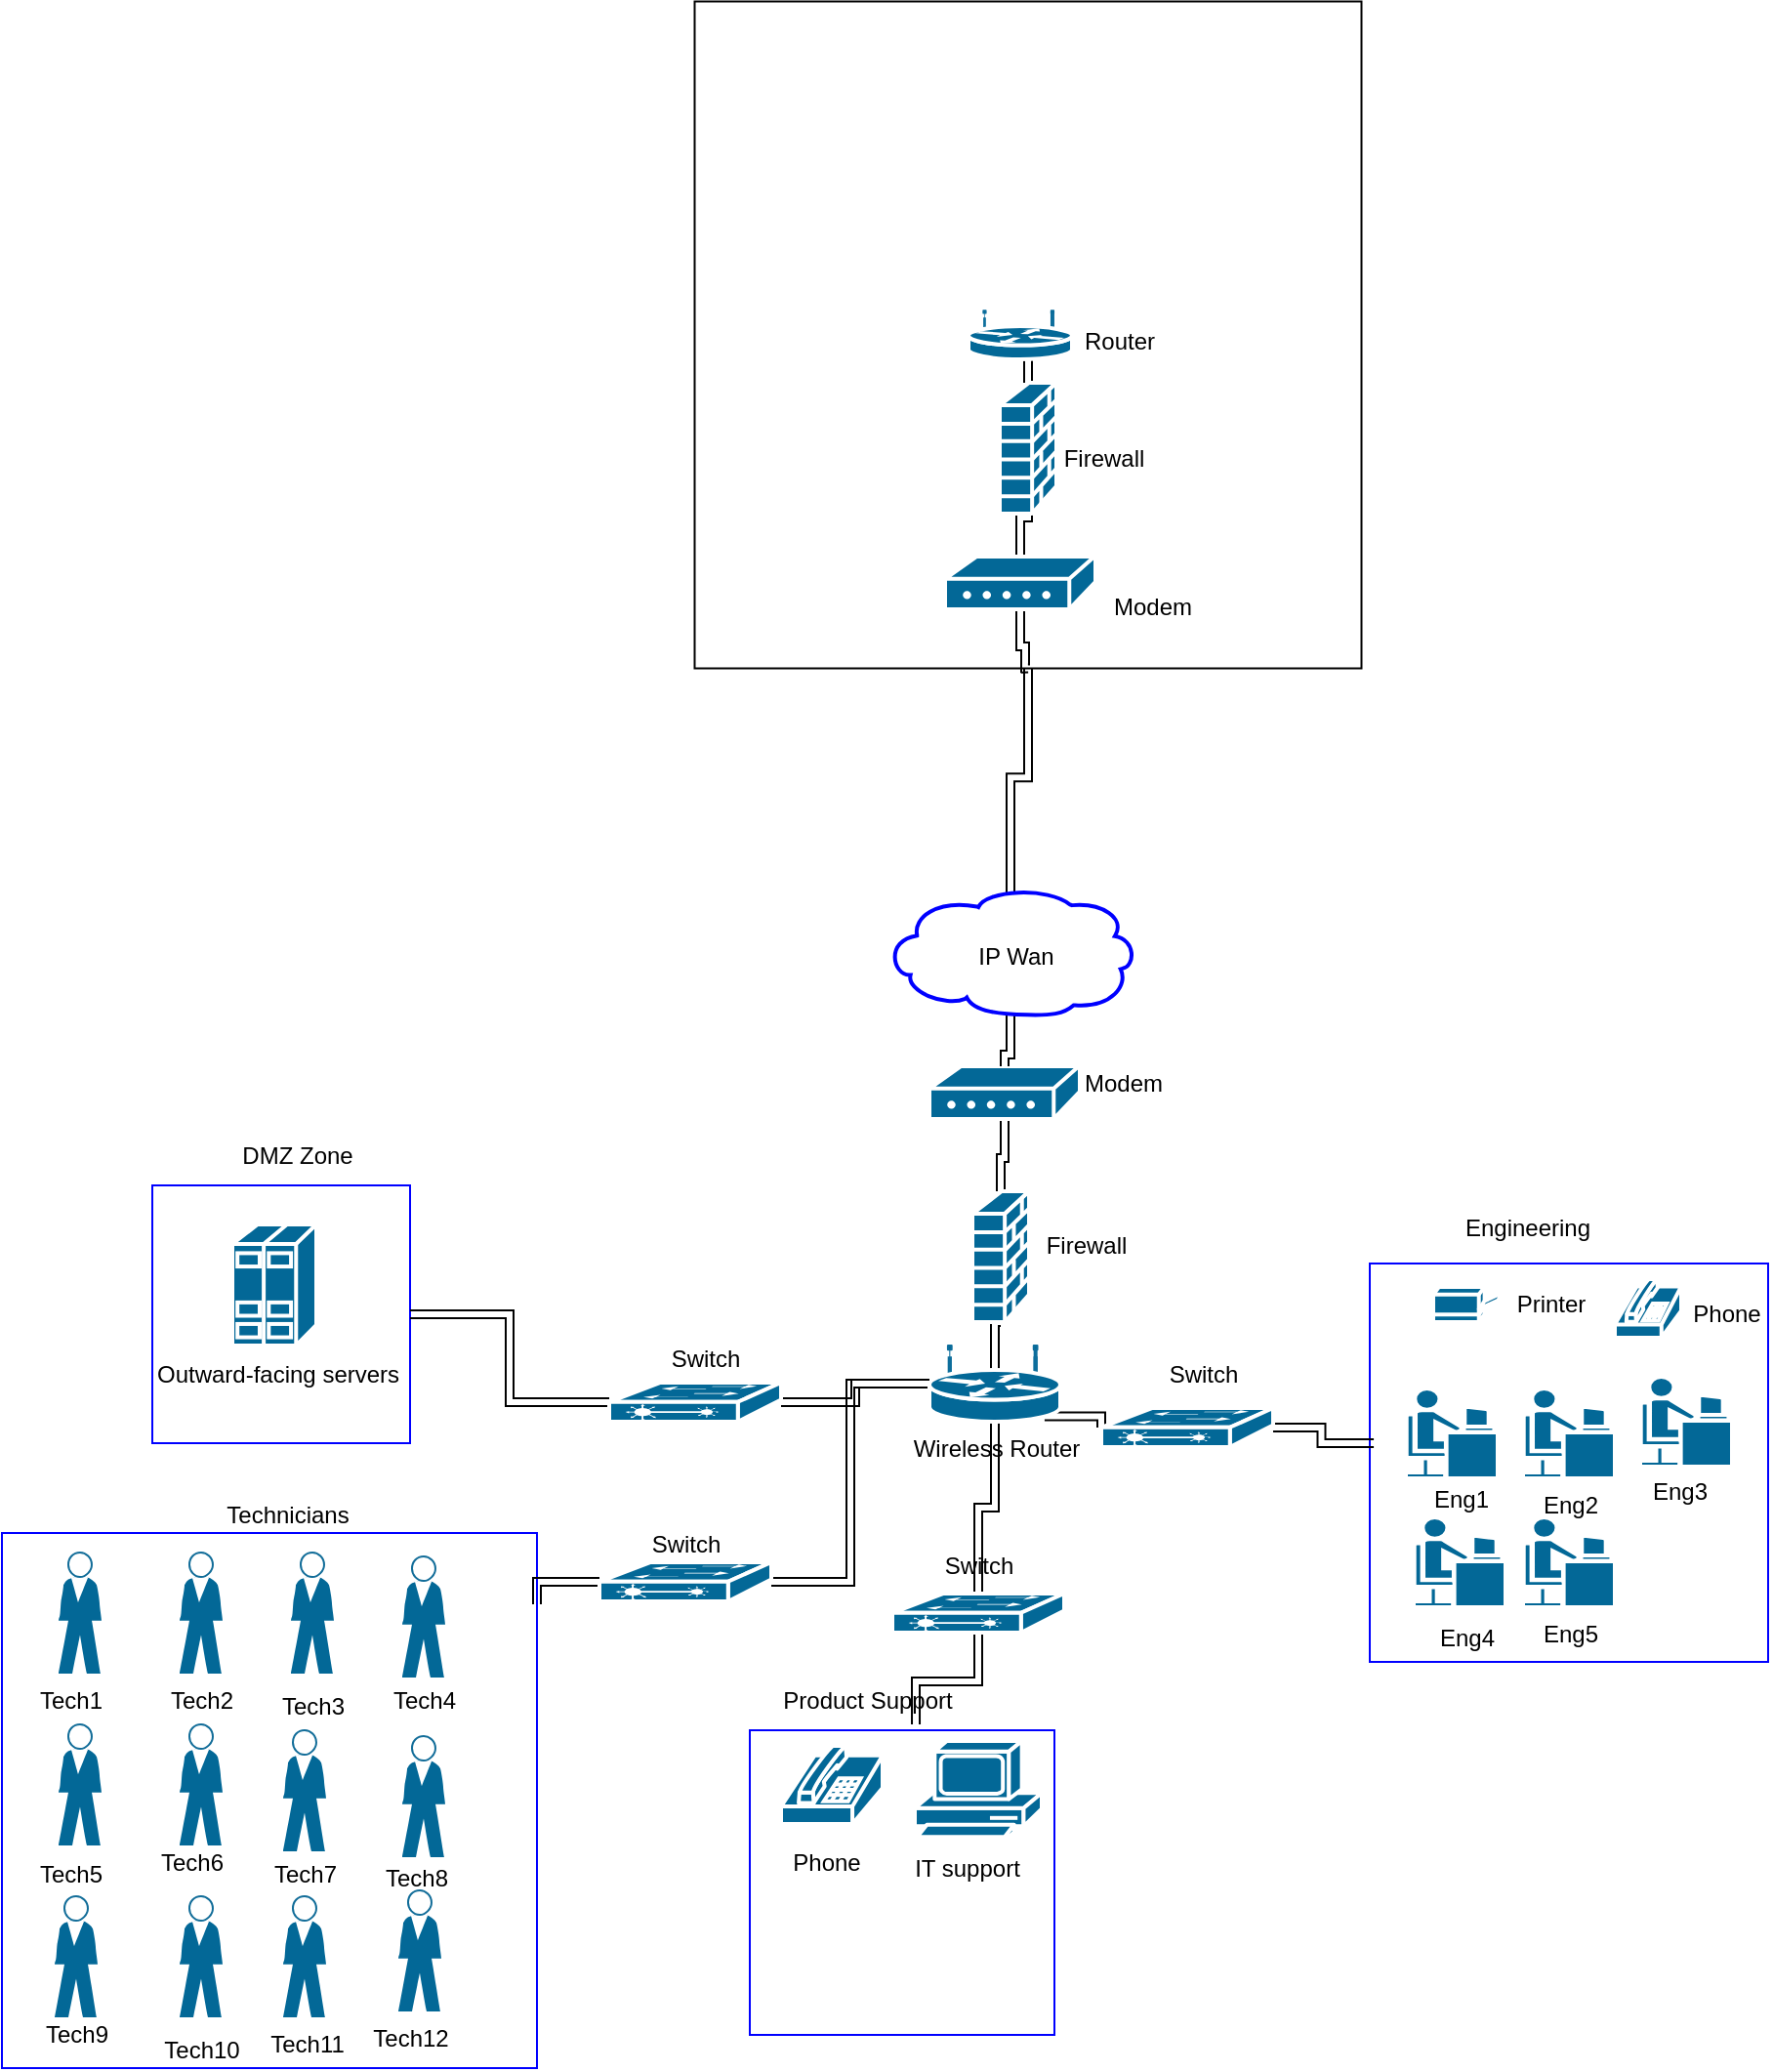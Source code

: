 <mxfile version="16.5.6" type="github">
  <diagram name="Page-1" id="822b0af5-4adb-64df-f703-e8dfc1f81529">
    <mxGraphModel dx="1422" dy="1602" grid="0" gridSize="10" guides="1" tooltips="1" connect="1" arrows="1" fold="1" page="1" pageScale="1" pageWidth="1100" pageHeight="850" background="#FFFFFF" math="0" shadow="0">
      <root>
        <mxCell id="0" />
        <mxCell id="1" parent="0" />
        <mxCell id="Qnpx0YM1eBkaxArskoUB-52" value="" style="whiteSpace=wrap;html=1;aspect=fixed;strokeColor=#0000FF;fillColor=none;" parent="1" vertex="1">
          <mxGeometry x="10" y="410" width="274" height="274" as="geometry" />
        </mxCell>
        <mxCell id="Qnpx0YM1eBkaxArskoUB-7" style="edgeStyle=orthogonalEdgeStyle;shape=link;rounded=0;orthogonalLoop=1;jettySize=auto;html=1;exitX=0.5;exitY=1;exitDx=0;exitDy=0;exitPerimeter=0;" parent="1" source="Qnpx0YM1eBkaxArskoUB-1" target="Qnpx0YM1eBkaxArskoUB-6" edge="1">
          <mxGeometry relative="1" as="geometry" />
        </mxCell>
        <mxCell id="Qnpx0YM1eBkaxArskoUB-1" value="" style="shape=mxgraph.cisco.modems_and_phones.modem;sketch=0;html=1;pointerEvents=1;dashed=0;fillColor=#036897;strokeColor=#ffffff;strokeWidth=2;verticalLabelPosition=bottom;verticalAlign=top;align=center;outlineConnect=0;" parent="1" vertex="1">
          <mxGeometry x="485" y="171" width="77" height="27" as="geometry" />
        </mxCell>
        <mxCell id="Qnpx0YM1eBkaxArskoUB-2" value="Modem" style="text;html=1;align=center;verticalAlign=middle;resizable=0;points=[];autosize=1;strokeColor=none;fillColor=none;" parent="1" vertex="1">
          <mxGeometry x="558" y="171" width="51" height="18" as="geometry" />
        </mxCell>
        <mxCell id="Qnpx0YM1eBkaxArskoUB-5" style="edgeStyle=orthogonalEdgeStyle;rounded=0;orthogonalLoop=1;jettySize=auto;html=1;exitX=0.5;exitY=0.99;exitDx=0;exitDy=0;exitPerimeter=0;shape=link;" parent="1" source="Qnpx0YM1eBkaxArskoUB-3" target="Qnpx0YM1eBkaxArskoUB-1" edge="1">
          <mxGeometry relative="1" as="geometry" />
        </mxCell>
        <mxCell id="FPMq1teg2R8zlo5m5HSd-8" style="edgeStyle=orthogonalEdgeStyle;rounded=0;orthogonalLoop=1;jettySize=auto;html=1;exitX=0.5;exitY=0.05;exitDx=0;exitDy=0;exitPerimeter=0;entryX=0.5;entryY=1;entryDx=0;entryDy=0;shape=link;" edge="1" parent="1" source="Qnpx0YM1eBkaxArskoUB-3" target="FPMq1teg2R8zlo5m5HSd-7">
          <mxGeometry relative="1" as="geometry" />
        </mxCell>
        <mxCell id="Qnpx0YM1eBkaxArskoUB-3" value="" style="shape=mxgraph.cisco.storage.cloud;sketch=0;html=1;pointerEvents=1;dashed=0;fillColor=none;strokeColor=#0000FF;strokeWidth=2;verticalLabelPosition=bottom;verticalAlign=top;align=center;outlineConnect=0;" parent="1" vertex="1">
          <mxGeometry x="462" y="79" width="129" height="66" as="geometry" />
        </mxCell>
        <mxCell id="Qnpx0YM1eBkaxArskoUB-4" value="IP Wan" style="text;html=1;align=center;verticalAlign=middle;resizable=0;points=[];autosize=1;strokeColor=none;fillColor=none;" parent="1" vertex="1">
          <mxGeometry x="504" y="106" width="49" height="18" as="geometry" />
        </mxCell>
        <mxCell id="Qnpx0YM1eBkaxArskoUB-10" style="edgeStyle=orthogonalEdgeStyle;shape=link;rounded=0;orthogonalLoop=1;jettySize=auto;html=1;exitX=0.5;exitY=1;exitDx=0;exitDy=0;exitPerimeter=0;entryX=0.5;entryY=0.32;entryDx=0;entryDy=0;entryPerimeter=0;" parent="1" source="Qnpx0YM1eBkaxArskoUB-6" target="Qnpx0YM1eBkaxArskoUB-9" edge="1">
          <mxGeometry relative="1" as="geometry" />
        </mxCell>
        <mxCell id="Qnpx0YM1eBkaxArskoUB-6" value="" style="shape=mxgraph.cisco.security.firewall;sketch=0;html=1;pointerEvents=1;dashed=0;fillColor=#036897;strokeColor=#ffffff;strokeWidth=2;verticalLabelPosition=bottom;verticalAlign=top;align=center;outlineConnect=0;" parent="1" vertex="1">
          <mxGeometry x="507" y="235" width="29" height="67" as="geometry" />
        </mxCell>
        <mxCell id="Qnpx0YM1eBkaxArskoUB-8" value="Firewall" style="text;html=1;align=center;verticalAlign=middle;resizable=0;points=[];autosize=1;strokeColor=none;fillColor=none;" parent="1" vertex="1">
          <mxGeometry x="538" y="254" width="53" height="18" as="geometry" />
        </mxCell>
        <mxCell id="Qnpx0YM1eBkaxArskoUB-36" style="edgeStyle=orthogonalEdgeStyle;shape=link;rounded=0;orthogonalLoop=1;jettySize=auto;html=1;exitX=0.88;exitY=0.93;exitDx=0;exitDy=0;exitPerimeter=0;entryX=0;entryY=0.5;entryDx=0;entryDy=0;entryPerimeter=0;" parent="1" source="Qnpx0YM1eBkaxArskoUB-9" target="Qnpx0YM1eBkaxArskoUB-35" edge="1">
          <mxGeometry relative="1" as="geometry" />
        </mxCell>
        <mxCell id="Qnpx0YM1eBkaxArskoUB-41" style="edgeStyle=orthogonalEdgeStyle;shape=link;rounded=0;orthogonalLoop=1;jettySize=auto;html=1;exitX=0;exitY=0.5;exitDx=0;exitDy=0;exitPerimeter=0;" parent="1" source="Qnpx0YM1eBkaxArskoUB-9" target="Qnpx0YM1eBkaxArskoUB-40" edge="1">
          <mxGeometry relative="1" as="geometry" />
        </mxCell>
        <mxCell id="Qnpx0YM1eBkaxArskoUB-49" style="edgeStyle=orthogonalEdgeStyle;shape=link;rounded=0;orthogonalLoop=1;jettySize=auto;html=1;exitX=0;exitY=0.5;exitDx=0;exitDy=0;exitPerimeter=0;entryX=1;entryY=0.5;entryDx=0;entryDy=0;entryPerimeter=0;" parent="1" source="Qnpx0YM1eBkaxArskoUB-9" target="Qnpx0YM1eBkaxArskoUB-48" edge="1">
          <mxGeometry relative="1" as="geometry" />
        </mxCell>
        <mxCell id="Qnpx0YM1eBkaxArskoUB-82" style="edgeStyle=orthogonalEdgeStyle;shape=link;rounded=0;orthogonalLoop=1;jettySize=auto;html=1;exitX=0.5;exitY=1;exitDx=0;exitDy=0;exitPerimeter=0;" parent="1" source="Qnpx0YM1eBkaxArskoUB-9" target="Qnpx0YM1eBkaxArskoUB-81" edge="1">
          <mxGeometry relative="1" as="geometry" />
        </mxCell>
        <mxCell id="Qnpx0YM1eBkaxArskoUB-9" value="" style="shape=mxgraph.cisco.routers.wireless_router;sketch=0;html=1;pointerEvents=1;dashed=0;fillColor=#036897;strokeColor=#ffffff;strokeWidth=2;verticalLabelPosition=bottom;verticalAlign=top;align=center;outlineConnect=0;" parent="1" vertex="1">
          <mxGeometry x="485" y="314" width="67" height="39" as="geometry" />
        </mxCell>
        <mxCell id="Qnpx0YM1eBkaxArskoUB-11" value="Wireless Router" style="text;html=1;align=center;verticalAlign=middle;resizable=0;points=[];autosize=1;strokeColor=none;fillColor=none;" parent="1" vertex="1">
          <mxGeometry x="469" y="358" width="99" height="18" as="geometry" />
        </mxCell>
        <mxCell id="Qnpx0YM1eBkaxArskoUB-12" value="DMZ Zone" style="text;html=1;align=center;verticalAlign=middle;resizable=0;points=[];autosize=1;strokeColor=none;fillColor=none;" parent="1" vertex="1">
          <mxGeometry x="128" y="208" width="66" height="18" as="geometry" />
        </mxCell>
        <mxCell id="Qnpx0YM1eBkaxArskoUB-16" value="" style="shape=mxgraph.cisco.people.androgenous_person;sketch=0;html=1;pointerEvents=1;dashed=0;fillColor=#036897;strokeColor=#ffffff;strokeWidth=2;verticalLabelPosition=bottom;verticalAlign=top;align=center;outlineConnect=0;" parent="1" vertex="1">
          <mxGeometry x="729" y="336" width="47" height="46" as="geometry" />
        </mxCell>
        <mxCell id="Qnpx0YM1eBkaxArskoUB-18" value="" style="shape=mxgraph.cisco.people.androgenous_person;sketch=0;html=1;pointerEvents=1;dashed=0;fillColor=#036897;strokeColor=#ffffff;strokeWidth=2;verticalLabelPosition=bottom;verticalAlign=top;align=center;outlineConnect=0;" parent="1" vertex="1">
          <mxGeometry x="733" y="402" width="47" height="46" as="geometry" />
        </mxCell>
        <mxCell id="Qnpx0YM1eBkaxArskoUB-19" value="" style="shape=mxgraph.cisco.people.androgenous_person;sketch=0;html=1;pointerEvents=1;dashed=0;fillColor=#036897;strokeColor=#ffffff;strokeWidth=2;verticalLabelPosition=bottom;verticalAlign=top;align=center;outlineConnect=0;" parent="1" vertex="1">
          <mxGeometry x="849" y="330" width="47" height="46" as="geometry" />
        </mxCell>
        <mxCell id="Qnpx0YM1eBkaxArskoUB-20" value="" style="shape=mxgraph.cisco.people.androgenous_person;sketch=0;html=1;pointerEvents=1;dashed=0;fillColor=#036897;strokeColor=#ffffff;strokeWidth=2;verticalLabelPosition=bottom;verticalAlign=top;align=center;outlineConnect=0;" parent="1" vertex="1">
          <mxGeometry x="789" y="402" width="47" height="46" as="geometry" />
        </mxCell>
        <mxCell id="Qnpx0YM1eBkaxArskoUB-21" value="" style="shape=mxgraph.cisco.people.standing_man;sketch=0;html=1;pointerEvents=1;dashed=0;fillColor=#036897;strokeColor=#ffffff;strokeWidth=2;verticalLabelPosition=bottom;verticalAlign=top;align=center;outlineConnect=0;" parent="1" vertex="1">
          <mxGeometry x="39" y="420" width="22" height="62" as="geometry" />
        </mxCell>
        <mxCell id="Qnpx0YM1eBkaxArskoUB-23" value="" style="whiteSpace=wrap;html=1;aspect=fixed;strokeColor=#0000FF;fillColor=none;" parent="1" vertex="1">
          <mxGeometry x="710.5" y="272" width="204" height="204" as="geometry" />
        </mxCell>
        <mxCell id="Qnpx0YM1eBkaxArskoUB-24" value="Engineering" style="text;html=1;align=center;verticalAlign=middle;resizable=0;points=[];autosize=1;strokeColor=none;fillColor=none;" parent="1" vertex="1">
          <mxGeometry x="752" y="245" width="77" height="18" as="geometry" />
        </mxCell>
        <mxCell id="Qnpx0YM1eBkaxArskoUB-25" value="" style="shape=mxgraph.cisco.computers_and_peripherals.printer;sketch=0;html=1;pointerEvents=1;dashed=0;fillColor=#036897;strokeColor=#ffffff;strokeWidth=2;verticalLabelPosition=bottom;verticalAlign=top;align=center;outlineConnect=0;" parent="1" vertex="1">
          <mxGeometry x="743" y="284" width="36" height="18" as="geometry" />
        </mxCell>
        <mxCell id="Qnpx0YM1eBkaxArskoUB-26" value="Printer" style="text;html=1;align=center;verticalAlign=middle;resizable=0;points=[];autosize=1;strokeColor=none;fillColor=none;" parent="1" vertex="1">
          <mxGeometry x="780" y="284" width="46" height="18" as="geometry" />
        </mxCell>
        <mxCell id="Qnpx0YM1eBkaxArskoUB-27" value="Eng1" style="text;html=1;align=center;verticalAlign=middle;resizable=0;points=[];autosize=1;strokeColor=none;fillColor=none;" parent="1" vertex="1">
          <mxGeometry x="737" y="384" width="39" height="18" as="geometry" />
        </mxCell>
        <mxCell id="Qnpx0YM1eBkaxArskoUB-28" value="Eng2" style="text;html=1;align=center;verticalAlign=middle;resizable=0;points=[];autosize=1;strokeColor=none;fillColor=none;" parent="1" vertex="1">
          <mxGeometry x="793" y="387" width="39" height="18" as="geometry" />
        </mxCell>
        <mxCell id="Qnpx0YM1eBkaxArskoUB-29" value="&lt;div&gt;Eng3&lt;/div&gt;&lt;div&gt;&lt;br&gt;&lt;/div&gt;" style="text;html=1;align=center;verticalAlign=middle;resizable=0;points=[];autosize=1;strokeColor=none;fillColor=none;" parent="1" vertex="1">
          <mxGeometry x="849" y="380" width="39" height="32" as="geometry" />
        </mxCell>
        <mxCell id="Qnpx0YM1eBkaxArskoUB-30" value="Eng4" style="text;html=1;align=center;verticalAlign=middle;resizable=0;points=[];autosize=1;strokeColor=none;fillColor=none;" parent="1" vertex="1">
          <mxGeometry x="740" y="455" width="39" height="18" as="geometry" />
        </mxCell>
        <mxCell id="Qnpx0YM1eBkaxArskoUB-31" value="Eng5" style="text;html=1;align=center;verticalAlign=middle;resizable=0;points=[];autosize=1;strokeColor=none;fillColor=none;" parent="1" vertex="1">
          <mxGeometry x="793" y="453" width="39" height="18" as="geometry" />
        </mxCell>
        <mxCell id="Qnpx0YM1eBkaxArskoUB-33" value="" style="shape=mxgraph.cisco.people.androgenous_person;sketch=0;html=1;pointerEvents=1;dashed=0;fillColor=#036897;strokeColor=#ffffff;strokeWidth=2;verticalLabelPosition=bottom;verticalAlign=top;align=center;outlineConnect=0;" parent="1" vertex="1">
          <mxGeometry x="789" y="336" width="47" height="46" as="geometry" />
        </mxCell>
        <mxCell id="Qnpx0YM1eBkaxArskoUB-37" style="edgeStyle=orthogonalEdgeStyle;shape=link;rounded=0;orthogonalLoop=1;jettySize=auto;html=1;exitX=1;exitY=0.5;exitDx=0;exitDy=0;exitPerimeter=0;entryX=0.01;entryY=0.451;entryDx=0;entryDy=0;entryPerimeter=0;" parent="1" source="Qnpx0YM1eBkaxArskoUB-35" target="Qnpx0YM1eBkaxArskoUB-23" edge="1">
          <mxGeometry relative="1" as="geometry" />
        </mxCell>
        <mxCell id="Qnpx0YM1eBkaxArskoUB-35" value="" style="shape=mxgraph.cisco.switches.layer_2_remote_switch;sketch=0;html=1;pointerEvents=1;dashed=0;fillColor=#036897;strokeColor=#ffffff;strokeWidth=2;verticalLabelPosition=bottom;verticalAlign=top;align=center;outlineConnect=0;" parent="1" vertex="1">
          <mxGeometry x="573" y="346" width="88" height="20" as="geometry" />
        </mxCell>
        <mxCell id="Qnpx0YM1eBkaxArskoUB-38" value="Switch" style="text;html=1;align=center;verticalAlign=middle;resizable=0;points=[];autosize=1;strokeColor=none;fillColor=none;" parent="1" vertex="1">
          <mxGeometry x="602" y="320" width="46" height="18" as="geometry" />
        </mxCell>
        <mxCell id="Qnpx0YM1eBkaxArskoUB-39" value="" style="whiteSpace=wrap;html=1;aspect=fixed;strokeColor=#0000FF;fillColor=none;" parent="1" vertex="1">
          <mxGeometry x="87" y="232" width="132" height="132" as="geometry" />
        </mxCell>
        <mxCell id="Qnpx0YM1eBkaxArskoUB-42" style="edgeStyle=orthogonalEdgeStyle;shape=link;rounded=0;orthogonalLoop=1;jettySize=auto;html=1;exitX=0;exitY=0.5;exitDx=0;exitDy=0;exitPerimeter=0;entryX=1;entryY=0.5;entryDx=0;entryDy=0;" parent="1" source="Qnpx0YM1eBkaxArskoUB-40" target="Qnpx0YM1eBkaxArskoUB-39" edge="1">
          <mxGeometry relative="1" as="geometry" />
        </mxCell>
        <mxCell id="Qnpx0YM1eBkaxArskoUB-40" value="" style="shape=mxgraph.cisco.switches.layer_2_remote_switch;sketch=0;html=1;pointerEvents=1;dashed=0;fillColor=#036897;strokeColor=#ffffff;strokeWidth=2;verticalLabelPosition=bottom;verticalAlign=top;align=center;outlineConnect=0;" parent="1" vertex="1">
          <mxGeometry x="321" y="333" width="88" height="20" as="geometry" />
        </mxCell>
        <mxCell id="Qnpx0YM1eBkaxArskoUB-43" value="Switch" style="text;html=1;align=center;verticalAlign=middle;resizable=0;points=[];autosize=1;strokeColor=none;fillColor=none;" parent="1" vertex="1">
          <mxGeometry x="347" y="312" width="46" height="18" as="geometry" />
        </mxCell>
        <mxCell id="Qnpx0YM1eBkaxArskoUB-44" value="" style="shape=mxgraph.cisco.servers.standard_host;sketch=0;html=1;pointerEvents=1;dashed=0;fillColor=#036897;strokeColor=#ffffff;strokeWidth=2;verticalLabelPosition=bottom;verticalAlign=top;align=center;outlineConnect=0;" parent="1" vertex="1">
          <mxGeometry x="128" y="252" width="43" height="62" as="geometry" />
        </mxCell>
        <mxCell id="Qnpx0YM1eBkaxArskoUB-53" style="edgeStyle=orthogonalEdgeStyle;shape=link;rounded=0;orthogonalLoop=1;jettySize=auto;html=1;exitX=0;exitY=0.5;exitDx=0;exitDy=0;exitPerimeter=0;entryX=1;entryY=0.133;entryDx=0;entryDy=0;entryPerimeter=0;" parent="1" source="Qnpx0YM1eBkaxArskoUB-48" target="Qnpx0YM1eBkaxArskoUB-52" edge="1">
          <mxGeometry relative="1" as="geometry" />
        </mxCell>
        <mxCell id="Qnpx0YM1eBkaxArskoUB-48" value="" style="shape=mxgraph.cisco.switches.layer_2_remote_switch;sketch=0;html=1;pointerEvents=1;dashed=0;fillColor=#036897;strokeColor=#ffffff;strokeWidth=2;verticalLabelPosition=bottom;verticalAlign=top;align=center;outlineConnect=0;" parent="1" vertex="1">
          <mxGeometry x="316" y="425" width="88" height="20" as="geometry" />
        </mxCell>
        <mxCell id="Qnpx0YM1eBkaxArskoUB-50" value="Switch" style="text;html=1;align=center;verticalAlign=middle;resizable=0;points=[];autosize=1;strokeColor=none;fillColor=none;" parent="1" vertex="1">
          <mxGeometry x="337" y="407" width="46" height="18" as="geometry" />
        </mxCell>
        <mxCell id="Qnpx0YM1eBkaxArskoUB-51" value="Outward-facing servers" style="text;html=1;align=center;verticalAlign=middle;resizable=0;points=[];autosize=1;strokeColor=none;fillColor=none;" parent="1" vertex="1">
          <mxGeometry x="82" y="320" width="137" height="18" as="geometry" />
        </mxCell>
        <mxCell id="Qnpx0YM1eBkaxArskoUB-54" value="Technicians" style="text;html=1;align=center;verticalAlign=middle;resizable=0;points=[];autosize=1;strokeColor=none;fillColor=none;" parent="1" vertex="1">
          <mxGeometry x="118" y="392" width="76" height="18" as="geometry" />
        </mxCell>
        <mxCell id="Qnpx0YM1eBkaxArskoUB-55" value="" style="shape=mxgraph.cisco.modems_and_phones.phone;sketch=0;html=1;pointerEvents=1;dashed=0;fillColor=#036897;strokeColor=#ffffff;strokeWidth=2;verticalLabelPosition=bottom;verticalAlign=top;align=center;outlineConnect=0;" parent="1" vertex="1">
          <mxGeometry x="836" y="280" width="34" height="30" as="geometry" />
        </mxCell>
        <mxCell id="Qnpx0YM1eBkaxArskoUB-56" value="Phone" style="text;html=1;align=center;verticalAlign=middle;resizable=0;points=[];autosize=1;strokeColor=none;fillColor=none;" parent="1" vertex="1">
          <mxGeometry x="870" y="289" width="46" height="18" as="geometry" />
        </mxCell>
        <mxCell id="Qnpx0YM1eBkaxArskoUB-57" value="" style="shape=mxgraph.cisco.people.standing_man;sketch=0;html=1;pointerEvents=1;dashed=0;fillColor=#036897;strokeColor=#ffffff;strokeWidth=2;verticalLabelPosition=bottom;verticalAlign=top;align=center;outlineConnect=0;" parent="1" vertex="1">
          <mxGeometry x="158" y="420" width="22" height="62" as="geometry" />
        </mxCell>
        <mxCell id="Qnpx0YM1eBkaxArskoUB-58" value="" style="shape=mxgraph.cisco.people.standing_man;sketch=0;html=1;pointerEvents=1;dashed=0;fillColor=#036897;strokeColor=#ffffff;strokeWidth=2;verticalLabelPosition=bottom;verticalAlign=top;align=center;outlineConnect=0;" parent="1" vertex="1">
          <mxGeometry x="215" y="422" width="22" height="62" as="geometry" />
        </mxCell>
        <mxCell id="Qnpx0YM1eBkaxArskoUB-59" value="" style="shape=mxgraph.cisco.people.standing_man;sketch=0;html=1;pointerEvents=1;dashed=0;fillColor=#036897;strokeColor=#ffffff;strokeWidth=2;verticalLabelPosition=bottom;verticalAlign=top;align=center;outlineConnect=0;" parent="1" vertex="1">
          <mxGeometry x="39" y="508" width="22" height="62" as="geometry" />
        </mxCell>
        <mxCell id="Qnpx0YM1eBkaxArskoUB-60" value="" style="shape=mxgraph.cisco.people.standing_man;sketch=0;html=1;pointerEvents=1;dashed=0;fillColor=#036897;strokeColor=#ffffff;strokeWidth=2;verticalLabelPosition=bottom;verticalAlign=top;align=center;outlineConnect=0;" parent="1" vertex="1">
          <mxGeometry x="101" y="420" width="22" height="62" as="geometry" />
        </mxCell>
        <mxCell id="Qnpx0YM1eBkaxArskoUB-61" value="" style="shape=mxgraph.cisco.people.standing_man;sketch=0;html=1;pointerEvents=1;dashed=0;fillColor=#036897;strokeColor=#ffffff;strokeWidth=2;verticalLabelPosition=bottom;verticalAlign=top;align=center;outlineConnect=0;" parent="1" vertex="1">
          <mxGeometry x="101" y="508" width="22" height="62" as="geometry" />
        </mxCell>
        <mxCell id="Qnpx0YM1eBkaxArskoUB-62" value="" style="shape=mxgraph.cisco.people.standing_man;sketch=0;html=1;pointerEvents=1;dashed=0;fillColor=#036897;strokeColor=#ffffff;strokeWidth=2;verticalLabelPosition=bottom;verticalAlign=top;align=center;outlineConnect=0;" parent="1" vertex="1">
          <mxGeometry x="154" y="511" width="22" height="62" as="geometry" />
        </mxCell>
        <mxCell id="Qnpx0YM1eBkaxArskoUB-63" value="" style="shape=mxgraph.cisco.people.standing_man;sketch=0;html=1;pointerEvents=1;dashed=0;fillColor=#036897;strokeColor=#ffffff;strokeWidth=2;verticalLabelPosition=bottom;verticalAlign=top;align=center;outlineConnect=0;" parent="1" vertex="1">
          <mxGeometry x="37" y="596" width="22" height="62" as="geometry" />
        </mxCell>
        <mxCell id="Qnpx0YM1eBkaxArskoUB-64" value="" style="shape=mxgraph.cisco.people.standing_man;sketch=0;html=1;pointerEvents=1;dashed=0;fillColor=#036897;strokeColor=#ffffff;strokeWidth=2;verticalLabelPosition=bottom;verticalAlign=top;align=center;outlineConnect=0;" parent="1" vertex="1">
          <mxGeometry x="215" y="514" width="22" height="62" as="geometry" />
        </mxCell>
        <mxCell id="Qnpx0YM1eBkaxArskoUB-65" value="" style="shape=mxgraph.cisco.people.standing_man;sketch=0;html=1;pointerEvents=1;dashed=0;fillColor=#036897;strokeColor=#ffffff;strokeWidth=2;verticalLabelPosition=bottom;verticalAlign=top;align=center;outlineConnect=0;" parent="1" vertex="1">
          <mxGeometry x="101" y="596" width="22" height="62" as="geometry" />
        </mxCell>
        <mxCell id="Qnpx0YM1eBkaxArskoUB-66" value="" style="shape=mxgraph.cisco.people.standing_man;sketch=0;html=1;pointerEvents=1;dashed=0;fillColor=#036897;strokeColor=#ffffff;strokeWidth=2;verticalLabelPosition=bottom;verticalAlign=top;align=center;outlineConnect=0;" parent="1" vertex="1">
          <mxGeometry x="154" y="596" width="22" height="62" as="geometry" />
        </mxCell>
        <mxCell id="Qnpx0YM1eBkaxArskoUB-67" value="" style="shape=mxgraph.cisco.people.standing_man;sketch=0;html=1;pointerEvents=1;dashed=0;fillColor=#036897;strokeColor=#ffffff;strokeWidth=2;verticalLabelPosition=bottom;verticalAlign=top;align=center;outlineConnect=0;" parent="1" vertex="1">
          <mxGeometry x="213" y="593" width="22" height="62" as="geometry" />
        </mxCell>
        <mxCell id="Qnpx0YM1eBkaxArskoUB-69" value="Tech1" style="text;html=1;align=center;verticalAlign=middle;resizable=0;points=[];autosize=1;strokeColor=none;fillColor=none;" parent="1" vertex="1">
          <mxGeometry x="23" y="487" width="43" height="18" as="geometry" />
        </mxCell>
        <mxCell id="Qnpx0YM1eBkaxArskoUB-70" value="Tech2" style="text;html=1;align=center;verticalAlign=middle;resizable=0;points=[];autosize=1;strokeColor=none;fillColor=none;" parent="1" vertex="1">
          <mxGeometry x="90.5" y="487" width="43" height="18" as="geometry" />
        </mxCell>
        <mxCell id="Qnpx0YM1eBkaxArskoUB-71" value="Tech3" style="text;html=1;align=center;verticalAlign=middle;resizable=0;points=[];autosize=1;strokeColor=none;fillColor=none;" parent="1" vertex="1">
          <mxGeometry x="147.5" y="490" width="43" height="18" as="geometry" />
        </mxCell>
        <mxCell id="Qnpx0YM1eBkaxArskoUB-72" value="Tech4" style="text;html=1;align=center;verticalAlign=middle;resizable=0;points=[];autosize=1;strokeColor=none;fillColor=none;" parent="1" vertex="1">
          <mxGeometry x="204.5" y="487" width="43" height="18" as="geometry" />
        </mxCell>
        <mxCell id="Qnpx0YM1eBkaxArskoUB-73" value="Tech5" style="text;html=1;align=center;verticalAlign=middle;resizable=0;points=[];autosize=1;strokeColor=none;fillColor=none;" parent="1" vertex="1">
          <mxGeometry x="23" y="576" width="43" height="18" as="geometry" />
        </mxCell>
        <mxCell id="Qnpx0YM1eBkaxArskoUB-74" value="Tech6" style="text;html=1;align=center;verticalAlign=middle;resizable=0;points=[];autosize=1;strokeColor=none;fillColor=none;" parent="1" vertex="1">
          <mxGeometry x="85" y="570" width="43" height="18" as="geometry" />
        </mxCell>
        <mxCell id="Qnpx0YM1eBkaxArskoUB-75" value="Tech7" style="text;html=1;align=center;verticalAlign=middle;resizable=0;points=[];autosize=1;strokeColor=none;fillColor=none;" parent="1" vertex="1">
          <mxGeometry x="143.5" y="576" width="43" height="18" as="geometry" />
        </mxCell>
        <mxCell id="Qnpx0YM1eBkaxArskoUB-76" value="Tech8" style="text;html=1;align=center;verticalAlign=middle;resizable=0;points=[];autosize=1;strokeColor=none;fillColor=none;" parent="1" vertex="1">
          <mxGeometry x="200" y="578" width="43" height="18" as="geometry" />
        </mxCell>
        <mxCell id="Qnpx0YM1eBkaxArskoUB-77" value="Tech9" style="text;html=1;align=center;verticalAlign=middle;resizable=0;points=[];autosize=1;strokeColor=none;fillColor=none;" parent="1" vertex="1">
          <mxGeometry x="26.5" y="658" width="43" height="18" as="geometry" />
        </mxCell>
        <mxCell id="Qnpx0YM1eBkaxArskoUB-78" value="Tech10" style="text;html=1;align=center;verticalAlign=middle;resizable=0;points=[];autosize=1;strokeColor=none;fillColor=none;" parent="1" vertex="1">
          <mxGeometry x="87" y="666" width="50" height="18" as="geometry" />
        </mxCell>
        <mxCell id="Qnpx0YM1eBkaxArskoUB-79" value="Tech11" style="text;html=1;align=center;verticalAlign=middle;resizable=0;points=[];autosize=1;strokeColor=none;fillColor=none;" parent="1" vertex="1">
          <mxGeometry x="141.5" y="663" width="49" height="18" as="geometry" />
        </mxCell>
        <mxCell id="Qnpx0YM1eBkaxArskoUB-80" value="Tech12" style="text;html=1;align=center;verticalAlign=middle;resizable=0;points=[];autosize=1;strokeColor=none;fillColor=none;" parent="1" vertex="1">
          <mxGeometry x="194" y="660" width="50" height="18" as="geometry" />
        </mxCell>
        <mxCell id="Qnpx0YM1eBkaxArskoUB-84" style="edgeStyle=orthogonalEdgeStyle;shape=link;rounded=0;orthogonalLoop=1;jettySize=auto;html=1;exitX=0.5;exitY=1;exitDx=0;exitDy=0;exitPerimeter=0;entryX=0.545;entryY=-0.019;entryDx=0;entryDy=0;entryPerimeter=0;" parent="1" source="Qnpx0YM1eBkaxArskoUB-81" target="Qnpx0YM1eBkaxArskoUB-83" edge="1">
          <mxGeometry relative="1" as="geometry" />
        </mxCell>
        <mxCell id="Qnpx0YM1eBkaxArskoUB-81" value="" style="shape=mxgraph.cisco.switches.layer_2_remote_switch;sketch=0;html=1;pointerEvents=1;dashed=0;fillColor=#036897;strokeColor=#ffffff;strokeWidth=2;verticalLabelPosition=bottom;verticalAlign=top;align=center;outlineConnect=0;" parent="1" vertex="1">
          <mxGeometry x="466" y="441" width="88" height="20" as="geometry" />
        </mxCell>
        <mxCell id="Qnpx0YM1eBkaxArskoUB-83" value="" style="whiteSpace=wrap;html=1;aspect=fixed;strokeColor=#0000FF;fillColor=none;" parent="1" vertex="1">
          <mxGeometry x="393" y="511" width="156" height="156" as="geometry" />
        </mxCell>
        <mxCell id="Qnpx0YM1eBkaxArskoUB-85" value="Product Support" style="text;html=1;align=center;verticalAlign=middle;resizable=0;points=[];autosize=1;strokeColor=none;fillColor=none;" parent="1" vertex="1">
          <mxGeometry x="404" y="487" width="98" height="18" as="geometry" />
        </mxCell>
        <mxCell id="Qnpx0YM1eBkaxArskoUB-86" value="Switch" style="text;html=1;align=center;verticalAlign=middle;resizable=0;points=[];autosize=1;strokeColor=none;fillColor=none;" parent="1" vertex="1">
          <mxGeometry x="487" y="418" width="46" height="18" as="geometry" />
        </mxCell>
        <mxCell id="FPMq1teg2R8zlo5m5HSd-1" value="" style="shape=mxgraph.cisco.modems_and_phones.phone;sketch=0;html=1;pointerEvents=1;dashed=0;fillColor=#036897;strokeColor=#ffffff;strokeWidth=2;verticalLabelPosition=bottom;verticalAlign=top;align=center;outlineConnect=0;" vertex="1" parent="1">
          <mxGeometry x="409" y="519" width="52" height="40" as="geometry" />
        </mxCell>
        <mxCell id="FPMq1teg2R8zlo5m5HSd-2" value="Phone" style="text;html=1;align=center;verticalAlign=middle;resizable=0;points=[];autosize=1;strokeColor=none;fillColor=none;" vertex="1" parent="1">
          <mxGeometry x="409" y="570" width="46" height="18" as="geometry" />
        </mxCell>
        <mxCell id="FPMq1teg2R8zlo5m5HSd-4" value="" style="shape=mxgraph.cisco.computers_and_peripherals.pc;sketch=0;html=1;pointerEvents=1;dashed=0;fillColor=#036897;strokeColor=#ffffff;strokeWidth=2;verticalLabelPosition=bottom;verticalAlign=top;align=center;outlineConnect=0;" vertex="1" parent="1">
          <mxGeometry x="477.5" y="516.5" width="65" height="51" as="geometry" />
        </mxCell>
        <mxCell id="FPMq1teg2R8zlo5m5HSd-5" value="IT support" style="text;html=1;align=center;verticalAlign=middle;resizable=0;points=[];autosize=1;strokeColor=none;fillColor=none;" vertex="1" parent="1">
          <mxGeometry x="471" y="573" width="65" height="18" as="geometry" />
        </mxCell>
        <mxCell id="FPMq1teg2R8zlo5m5HSd-7" value="" style="whiteSpace=wrap;html=1;aspect=fixed;fillColor=none;" vertex="1" parent="1">
          <mxGeometry x="364.75" y="-374.25" width="341.5" height="341.5" as="geometry" />
        </mxCell>
        <mxCell id="FPMq1teg2R8zlo5m5HSd-15" style="edgeStyle=orthogonalEdgeStyle;shape=link;rounded=0;orthogonalLoop=1;jettySize=auto;html=1;entryX=0.5;entryY=1;entryDx=0;entryDy=0;" edge="1" parent="1" source="FPMq1teg2R8zlo5m5HSd-9" target="FPMq1teg2R8zlo5m5HSd-7">
          <mxGeometry relative="1" as="geometry">
            <Array as="points">
              <mxPoint x="532" y="-44" />
              <mxPoint x="534" y="-44" />
            </Array>
          </mxGeometry>
        </mxCell>
        <mxCell id="FPMq1teg2R8zlo5m5HSd-17" style="edgeStyle=orthogonalEdgeStyle;shape=link;rounded=0;orthogonalLoop=1;jettySize=auto;html=1;exitX=0.5;exitY=0;exitDx=0;exitDy=0;exitPerimeter=0;" edge="1" parent="1" source="FPMq1teg2R8zlo5m5HSd-9" target="FPMq1teg2R8zlo5m5HSd-16">
          <mxGeometry relative="1" as="geometry" />
        </mxCell>
        <mxCell id="FPMq1teg2R8zlo5m5HSd-9" value="" style="shape=mxgraph.cisco.modems_and_phones.modem;sketch=0;html=1;pointerEvents=1;dashed=0;fillColor=#036897;strokeColor=#ffffff;strokeWidth=2;verticalLabelPosition=bottom;verticalAlign=top;align=center;outlineConnect=0;" vertex="1" parent="1">
          <mxGeometry x="493" y="-90" width="77" height="27" as="geometry" />
        </mxCell>
        <mxCell id="FPMq1teg2R8zlo5m5HSd-19" style="edgeStyle=orthogonalEdgeStyle;shape=link;rounded=0;orthogonalLoop=1;jettySize=auto;html=1;exitX=0.5;exitY=0;exitDx=0;exitDy=0;exitPerimeter=0;" edge="1" parent="1" source="FPMq1teg2R8zlo5m5HSd-16" target="FPMq1teg2R8zlo5m5HSd-18">
          <mxGeometry relative="1" as="geometry" />
        </mxCell>
        <mxCell id="FPMq1teg2R8zlo5m5HSd-16" value="" style="shape=mxgraph.cisco.security.firewall;sketch=0;html=1;pointerEvents=1;dashed=0;fillColor=#036897;strokeColor=#ffffff;strokeWidth=2;verticalLabelPosition=bottom;verticalAlign=top;align=center;outlineConnect=0;" vertex="1" parent="1">
          <mxGeometry x="521" y="-179" width="29" height="67" as="geometry" />
        </mxCell>
        <mxCell id="FPMq1teg2R8zlo5m5HSd-18" value="" style="shape=mxgraph.cisco.routers.wireless_router;sketch=0;html=1;pointerEvents=1;dashed=0;fillColor=#036897;strokeColor=#ffffff;strokeWidth=2;verticalLabelPosition=bottom;verticalAlign=top;align=center;outlineConnect=0;" vertex="1" parent="1">
          <mxGeometry x="505" y="-216" width="53" height="25" as="geometry" />
        </mxCell>
        <mxCell id="FPMq1teg2R8zlo5m5HSd-20" value="Modem" style="text;html=1;align=center;verticalAlign=middle;resizable=0;points=[];autosize=1;strokeColor=none;fillColor=none;" vertex="1" parent="1">
          <mxGeometry x="573" y="-73" width="51" height="18" as="geometry" />
        </mxCell>
        <mxCell id="FPMq1teg2R8zlo5m5HSd-21" value="Firewall" style="text;html=1;align=center;verticalAlign=middle;resizable=0;points=[];autosize=1;strokeColor=none;fillColor=none;" vertex="1" parent="1">
          <mxGeometry x="547" y="-149" width="53" height="18" as="geometry" />
        </mxCell>
        <mxCell id="FPMq1teg2R8zlo5m5HSd-22" value="Router" style="text;html=1;align=center;verticalAlign=middle;resizable=0;points=[];autosize=1;strokeColor=none;fillColor=none;" vertex="1" parent="1">
          <mxGeometry x="558" y="-209" width="47" height="18" as="geometry" />
        </mxCell>
      </root>
    </mxGraphModel>
  </diagram>
</mxfile>
